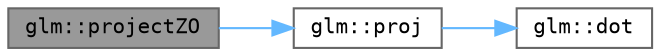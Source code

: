 digraph "glm::projectZO"
{
 // LATEX_PDF_SIZE
  bgcolor="transparent";
  edge [fontname=Terminal,fontsize=10,labelfontname=Helvetica,labelfontsize=10];
  node [fontname=Terminal,fontsize=10,shape=box,height=0.2,width=0.4];
  rankdir="LR";
  Node1 [label="glm::projectZO",height=0.2,width=0.4,color="gray40", fillcolor="grey60", style="filled", fontcolor="black",tooltip=" "];
  Node1 -> Node2 [color="steelblue1",style="solid"];
  Node2 [label="glm::proj",height=0.2,width=0.4,color="grey40", fillcolor="white", style="filled",URL="$group__gtx__projection.html#ga58384b7170801dd513de46f87c7fb00e",tooltip=" "];
  Node2 -> Node3 [color="steelblue1",style="solid"];
  Node3 [label="glm::dot",height=0.2,width=0.4,color="grey40", fillcolor="white", style="filled",URL="$namespaceglm.html#aee4f67dd98afd5ecd486c06bbf72211d",tooltip=" "];
}
